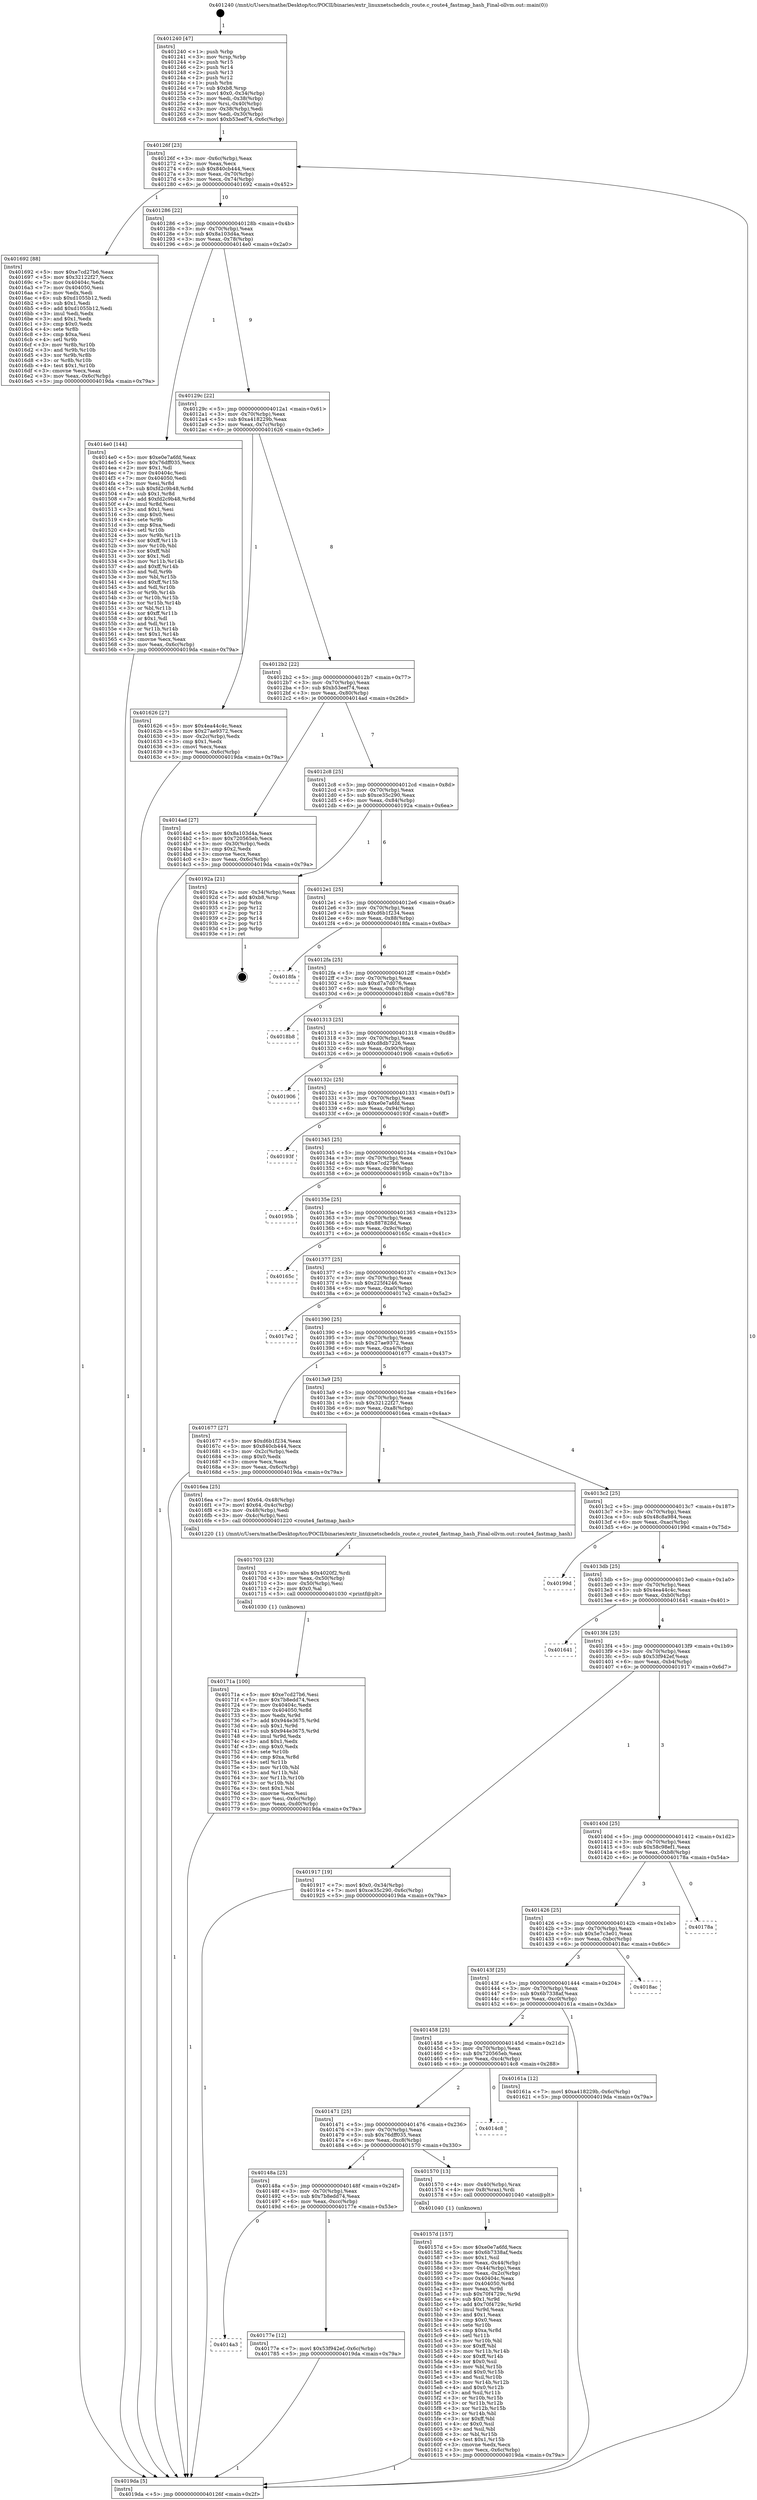 digraph "0x401240" {
  label = "0x401240 (/mnt/c/Users/mathe/Desktop/tcc/POCII/binaries/extr_linuxnetschedcls_route.c_route4_fastmap_hash_Final-ollvm.out::main(0))"
  labelloc = "t"
  node[shape=record]

  Entry [label="",width=0.3,height=0.3,shape=circle,fillcolor=black,style=filled]
  "0x40126f" [label="{
     0x40126f [23]\l
     | [instrs]\l
     &nbsp;&nbsp;0x40126f \<+3\>: mov -0x6c(%rbp),%eax\l
     &nbsp;&nbsp;0x401272 \<+2\>: mov %eax,%ecx\l
     &nbsp;&nbsp;0x401274 \<+6\>: sub $0x840cb444,%ecx\l
     &nbsp;&nbsp;0x40127a \<+3\>: mov %eax,-0x70(%rbp)\l
     &nbsp;&nbsp;0x40127d \<+3\>: mov %ecx,-0x74(%rbp)\l
     &nbsp;&nbsp;0x401280 \<+6\>: je 0000000000401692 \<main+0x452\>\l
  }"]
  "0x401692" [label="{
     0x401692 [88]\l
     | [instrs]\l
     &nbsp;&nbsp;0x401692 \<+5\>: mov $0xe7cd27b6,%eax\l
     &nbsp;&nbsp;0x401697 \<+5\>: mov $0x32122f27,%ecx\l
     &nbsp;&nbsp;0x40169c \<+7\>: mov 0x40404c,%edx\l
     &nbsp;&nbsp;0x4016a3 \<+7\>: mov 0x404050,%esi\l
     &nbsp;&nbsp;0x4016aa \<+2\>: mov %edx,%edi\l
     &nbsp;&nbsp;0x4016ac \<+6\>: sub $0xd1055b12,%edi\l
     &nbsp;&nbsp;0x4016b2 \<+3\>: sub $0x1,%edi\l
     &nbsp;&nbsp;0x4016b5 \<+6\>: add $0xd1055b12,%edi\l
     &nbsp;&nbsp;0x4016bb \<+3\>: imul %edi,%edx\l
     &nbsp;&nbsp;0x4016be \<+3\>: and $0x1,%edx\l
     &nbsp;&nbsp;0x4016c1 \<+3\>: cmp $0x0,%edx\l
     &nbsp;&nbsp;0x4016c4 \<+4\>: sete %r8b\l
     &nbsp;&nbsp;0x4016c8 \<+3\>: cmp $0xa,%esi\l
     &nbsp;&nbsp;0x4016cb \<+4\>: setl %r9b\l
     &nbsp;&nbsp;0x4016cf \<+3\>: mov %r8b,%r10b\l
     &nbsp;&nbsp;0x4016d2 \<+3\>: and %r9b,%r10b\l
     &nbsp;&nbsp;0x4016d5 \<+3\>: xor %r9b,%r8b\l
     &nbsp;&nbsp;0x4016d8 \<+3\>: or %r8b,%r10b\l
     &nbsp;&nbsp;0x4016db \<+4\>: test $0x1,%r10b\l
     &nbsp;&nbsp;0x4016df \<+3\>: cmovne %ecx,%eax\l
     &nbsp;&nbsp;0x4016e2 \<+3\>: mov %eax,-0x6c(%rbp)\l
     &nbsp;&nbsp;0x4016e5 \<+5\>: jmp 00000000004019da \<main+0x79a\>\l
  }"]
  "0x401286" [label="{
     0x401286 [22]\l
     | [instrs]\l
     &nbsp;&nbsp;0x401286 \<+5\>: jmp 000000000040128b \<main+0x4b\>\l
     &nbsp;&nbsp;0x40128b \<+3\>: mov -0x70(%rbp),%eax\l
     &nbsp;&nbsp;0x40128e \<+5\>: sub $0x8a103d4a,%eax\l
     &nbsp;&nbsp;0x401293 \<+3\>: mov %eax,-0x78(%rbp)\l
     &nbsp;&nbsp;0x401296 \<+6\>: je 00000000004014e0 \<main+0x2a0\>\l
  }"]
  Exit [label="",width=0.3,height=0.3,shape=circle,fillcolor=black,style=filled,peripheries=2]
  "0x4014e0" [label="{
     0x4014e0 [144]\l
     | [instrs]\l
     &nbsp;&nbsp;0x4014e0 \<+5\>: mov $0xe0e7a6fd,%eax\l
     &nbsp;&nbsp;0x4014e5 \<+5\>: mov $0x76dff035,%ecx\l
     &nbsp;&nbsp;0x4014ea \<+2\>: mov $0x1,%dl\l
     &nbsp;&nbsp;0x4014ec \<+7\>: mov 0x40404c,%esi\l
     &nbsp;&nbsp;0x4014f3 \<+7\>: mov 0x404050,%edi\l
     &nbsp;&nbsp;0x4014fa \<+3\>: mov %esi,%r8d\l
     &nbsp;&nbsp;0x4014fd \<+7\>: sub $0xfd2c9b48,%r8d\l
     &nbsp;&nbsp;0x401504 \<+4\>: sub $0x1,%r8d\l
     &nbsp;&nbsp;0x401508 \<+7\>: add $0xfd2c9b48,%r8d\l
     &nbsp;&nbsp;0x40150f \<+4\>: imul %r8d,%esi\l
     &nbsp;&nbsp;0x401513 \<+3\>: and $0x1,%esi\l
     &nbsp;&nbsp;0x401516 \<+3\>: cmp $0x0,%esi\l
     &nbsp;&nbsp;0x401519 \<+4\>: sete %r9b\l
     &nbsp;&nbsp;0x40151d \<+3\>: cmp $0xa,%edi\l
     &nbsp;&nbsp;0x401520 \<+4\>: setl %r10b\l
     &nbsp;&nbsp;0x401524 \<+3\>: mov %r9b,%r11b\l
     &nbsp;&nbsp;0x401527 \<+4\>: xor $0xff,%r11b\l
     &nbsp;&nbsp;0x40152b \<+3\>: mov %r10b,%bl\l
     &nbsp;&nbsp;0x40152e \<+3\>: xor $0xff,%bl\l
     &nbsp;&nbsp;0x401531 \<+3\>: xor $0x1,%dl\l
     &nbsp;&nbsp;0x401534 \<+3\>: mov %r11b,%r14b\l
     &nbsp;&nbsp;0x401537 \<+4\>: and $0xff,%r14b\l
     &nbsp;&nbsp;0x40153b \<+3\>: and %dl,%r9b\l
     &nbsp;&nbsp;0x40153e \<+3\>: mov %bl,%r15b\l
     &nbsp;&nbsp;0x401541 \<+4\>: and $0xff,%r15b\l
     &nbsp;&nbsp;0x401545 \<+3\>: and %dl,%r10b\l
     &nbsp;&nbsp;0x401548 \<+3\>: or %r9b,%r14b\l
     &nbsp;&nbsp;0x40154b \<+3\>: or %r10b,%r15b\l
     &nbsp;&nbsp;0x40154e \<+3\>: xor %r15b,%r14b\l
     &nbsp;&nbsp;0x401551 \<+3\>: or %bl,%r11b\l
     &nbsp;&nbsp;0x401554 \<+4\>: xor $0xff,%r11b\l
     &nbsp;&nbsp;0x401558 \<+3\>: or $0x1,%dl\l
     &nbsp;&nbsp;0x40155b \<+3\>: and %dl,%r11b\l
     &nbsp;&nbsp;0x40155e \<+3\>: or %r11b,%r14b\l
     &nbsp;&nbsp;0x401561 \<+4\>: test $0x1,%r14b\l
     &nbsp;&nbsp;0x401565 \<+3\>: cmovne %ecx,%eax\l
     &nbsp;&nbsp;0x401568 \<+3\>: mov %eax,-0x6c(%rbp)\l
     &nbsp;&nbsp;0x40156b \<+5\>: jmp 00000000004019da \<main+0x79a\>\l
  }"]
  "0x40129c" [label="{
     0x40129c [22]\l
     | [instrs]\l
     &nbsp;&nbsp;0x40129c \<+5\>: jmp 00000000004012a1 \<main+0x61\>\l
     &nbsp;&nbsp;0x4012a1 \<+3\>: mov -0x70(%rbp),%eax\l
     &nbsp;&nbsp;0x4012a4 \<+5\>: sub $0xa418229b,%eax\l
     &nbsp;&nbsp;0x4012a9 \<+3\>: mov %eax,-0x7c(%rbp)\l
     &nbsp;&nbsp;0x4012ac \<+6\>: je 0000000000401626 \<main+0x3e6\>\l
  }"]
  "0x4014a3" [label="{
     0x4014a3\l
  }", style=dashed]
  "0x401626" [label="{
     0x401626 [27]\l
     | [instrs]\l
     &nbsp;&nbsp;0x401626 \<+5\>: mov $0x4ea44c4c,%eax\l
     &nbsp;&nbsp;0x40162b \<+5\>: mov $0x27ae9372,%ecx\l
     &nbsp;&nbsp;0x401630 \<+3\>: mov -0x2c(%rbp),%edx\l
     &nbsp;&nbsp;0x401633 \<+3\>: cmp $0x1,%edx\l
     &nbsp;&nbsp;0x401636 \<+3\>: cmovl %ecx,%eax\l
     &nbsp;&nbsp;0x401639 \<+3\>: mov %eax,-0x6c(%rbp)\l
     &nbsp;&nbsp;0x40163c \<+5\>: jmp 00000000004019da \<main+0x79a\>\l
  }"]
  "0x4012b2" [label="{
     0x4012b2 [22]\l
     | [instrs]\l
     &nbsp;&nbsp;0x4012b2 \<+5\>: jmp 00000000004012b7 \<main+0x77\>\l
     &nbsp;&nbsp;0x4012b7 \<+3\>: mov -0x70(%rbp),%eax\l
     &nbsp;&nbsp;0x4012ba \<+5\>: sub $0xb53eef74,%eax\l
     &nbsp;&nbsp;0x4012bf \<+3\>: mov %eax,-0x80(%rbp)\l
     &nbsp;&nbsp;0x4012c2 \<+6\>: je 00000000004014ad \<main+0x26d\>\l
  }"]
  "0x40177e" [label="{
     0x40177e [12]\l
     | [instrs]\l
     &nbsp;&nbsp;0x40177e \<+7\>: movl $0x53f942ef,-0x6c(%rbp)\l
     &nbsp;&nbsp;0x401785 \<+5\>: jmp 00000000004019da \<main+0x79a\>\l
  }"]
  "0x4014ad" [label="{
     0x4014ad [27]\l
     | [instrs]\l
     &nbsp;&nbsp;0x4014ad \<+5\>: mov $0x8a103d4a,%eax\l
     &nbsp;&nbsp;0x4014b2 \<+5\>: mov $0x720565eb,%ecx\l
     &nbsp;&nbsp;0x4014b7 \<+3\>: mov -0x30(%rbp),%edx\l
     &nbsp;&nbsp;0x4014ba \<+3\>: cmp $0x2,%edx\l
     &nbsp;&nbsp;0x4014bd \<+3\>: cmovne %ecx,%eax\l
     &nbsp;&nbsp;0x4014c0 \<+3\>: mov %eax,-0x6c(%rbp)\l
     &nbsp;&nbsp;0x4014c3 \<+5\>: jmp 00000000004019da \<main+0x79a\>\l
  }"]
  "0x4012c8" [label="{
     0x4012c8 [25]\l
     | [instrs]\l
     &nbsp;&nbsp;0x4012c8 \<+5\>: jmp 00000000004012cd \<main+0x8d\>\l
     &nbsp;&nbsp;0x4012cd \<+3\>: mov -0x70(%rbp),%eax\l
     &nbsp;&nbsp;0x4012d0 \<+5\>: sub $0xce35c290,%eax\l
     &nbsp;&nbsp;0x4012d5 \<+6\>: mov %eax,-0x84(%rbp)\l
     &nbsp;&nbsp;0x4012db \<+6\>: je 000000000040192a \<main+0x6ea\>\l
  }"]
  "0x4019da" [label="{
     0x4019da [5]\l
     | [instrs]\l
     &nbsp;&nbsp;0x4019da \<+5\>: jmp 000000000040126f \<main+0x2f\>\l
  }"]
  "0x401240" [label="{
     0x401240 [47]\l
     | [instrs]\l
     &nbsp;&nbsp;0x401240 \<+1\>: push %rbp\l
     &nbsp;&nbsp;0x401241 \<+3\>: mov %rsp,%rbp\l
     &nbsp;&nbsp;0x401244 \<+2\>: push %r15\l
     &nbsp;&nbsp;0x401246 \<+2\>: push %r14\l
     &nbsp;&nbsp;0x401248 \<+2\>: push %r13\l
     &nbsp;&nbsp;0x40124a \<+2\>: push %r12\l
     &nbsp;&nbsp;0x40124c \<+1\>: push %rbx\l
     &nbsp;&nbsp;0x40124d \<+7\>: sub $0xb8,%rsp\l
     &nbsp;&nbsp;0x401254 \<+7\>: movl $0x0,-0x34(%rbp)\l
     &nbsp;&nbsp;0x40125b \<+3\>: mov %edi,-0x38(%rbp)\l
     &nbsp;&nbsp;0x40125e \<+4\>: mov %rsi,-0x40(%rbp)\l
     &nbsp;&nbsp;0x401262 \<+3\>: mov -0x38(%rbp),%edi\l
     &nbsp;&nbsp;0x401265 \<+3\>: mov %edi,-0x30(%rbp)\l
     &nbsp;&nbsp;0x401268 \<+7\>: movl $0xb53eef74,-0x6c(%rbp)\l
  }"]
  "0x40171a" [label="{
     0x40171a [100]\l
     | [instrs]\l
     &nbsp;&nbsp;0x40171a \<+5\>: mov $0xe7cd27b6,%esi\l
     &nbsp;&nbsp;0x40171f \<+5\>: mov $0x7b8edd74,%ecx\l
     &nbsp;&nbsp;0x401724 \<+7\>: mov 0x40404c,%edx\l
     &nbsp;&nbsp;0x40172b \<+8\>: mov 0x404050,%r8d\l
     &nbsp;&nbsp;0x401733 \<+3\>: mov %edx,%r9d\l
     &nbsp;&nbsp;0x401736 \<+7\>: add $0x944e3675,%r9d\l
     &nbsp;&nbsp;0x40173d \<+4\>: sub $0x1,%r9d\l
     &nbsp;&nbsp;0x401741 \<+7\>: sub $0x944e3675,%r9d\l
     &nbsp;&nbsp;0x401748 \<+4\>: imul %r9d,%edx\l
     &nbsp;&nbsp;0x40174c \<+3\>: and $0x1,%edx\l
     &nbsp;&nbsp;0x40174f \<+3\>: cmp $0x0,%edx\l
     &nbsp;&nbsp;0x401752 \<+4\>: sete %r10b\l
     &nbsp;&nbsp;0x401756 \<+4\>: cmp $0xa,%r8d\l
     &nbsp;&nbsp;0x40175a \<+4\>: setl %r11b\l
     &nbsp;&nbsp;0x40175e \<+3\>: mov %r10b,%bl\l
     &nbsp;&nbsp;0x401761 \<+3\>: and %r11b,%bl\l
     &nbsp;&nbsp;0x401764 \<+3\>: xor %r11b,%r10b\l
     &nbsp;&nbsp;0x401767 \<+3\>: or %r10b,%bl\l
     &nbsp;&nbsp;0x40176a \<+3\>: test $0x1,%bl\l
     &nbsp;&nbsp;0x40176d \<+3\>: cmovne %ecx,%esi\l
     &nbsp;&nbsp;0x401770 \<+3\>: mov %esi,-0x6c(%rbp)\l
     &nbsp;&nbsp;0x401773 \<+6\>: mov %eax,-0xd0(%rbp)\l
     &nbsp;&nbsp;0x401779 \<+5\>: jmp 00000000004019da \<main+0x79a\>\l
  }"]
  "0x40192a" [label="{
     0x40192a [21]\l
     | [instrs]\l
     &nbsp;&nbsp;0x40192a \<+3\>: mov -0x34(%rbp),%eax\l
     &nbsp;&nbsp;0x40192d \<+7\>: add $0xb8,%rsp\l
     &nbsp;&nbsp;0x401934 \<+1\>: pop %rbx\l
     &nbsp;&nbsp;0x401935 \<+2\>: pop %r12\l
     &nbsp;&nbsp;0x401937 \<+2\>: pop %r13\l
     &nbsp;&nbsp;0x401939 \<+2\>: pop %r14\l
     &nbsp;&nbsp;0x40193b \<+2\>: pop %r15\l
     &nbsp;&nbsp;0x40193d \<+1\>: pop %rbp\l
     &nbsp;&nbsp;0x40193e \<+1\>: ret\l
  }"]
  "0x4012e1" [label="{
     0x4012e1 [25]\l
     | [instrs]\l
     &nbsp;&nbsp;0x4012e1 \<+5\>: jmp 00000000004012e6 \<main+0xa6\>\l
     &nbsp;&nbsp;0x4012e6 \<+3\>: mov -0x70(%rbp),%eax\l
     &nbsp;&nbsp;0x4012e9 \<+5\>: sub $0xd6b1f234,%eax\l
     &nbsp;&nbsp;0x4012ee \<+6\>: mov %eax,-0x88(%rbp)\l
     &nbsp;&nbsp;0x4012f4 \<+6\>: je 00000000004018fa \<main+0x6ba\>\l
  }"]
  "0x401703" [label="{
     0x401703 [23]\l
     | [instrs]\l
     &nbsp;&nbsp;0x401703 \<+10\>: movabs $0x4020f2,%rdi\l
     &nbsp;&nbsp;0x40170d \<+3\>: mov %eax,-0x50(%rbp)\l
     &nbsp;&nbsp;0x401710 \<+3\>: mov -0x50(%rbp),%esi\l
     &nbsp;&nbsp;0x401713 \<+2\>: mov $0x0,%al\l
     &nbsp;&nbsp;0x401715 \<+5\>: call 0000000000401030 \<printf@plt\>\l
     | [calls]\l
     &nbsp;&nbsp;0x401030 \{1\} (unknown)\l
  }"]
  "0x4018fa" [label="{
     0x4018fa\l
  }", style=dashed]
  "0x4012fa" [label="{
     0x4012fa [25]\l
     | [instrs]\l
     &nbsp;&nbsp;0x4012fa \<+5\>: jmp 00000000004012ff \<main+0xbf\>\l
     &nbsp;&nbsp;0x4012ff \<+3\>: mov -0x70(%rbp),%eax\l
     &nbsp;&nbsp;0x401302 \<+5\>: sub $0xd7a7d076,%eax\l
     &nbsp;&nbsp;0x401307 \<+6\>: mov %eax,-0x8c(%rbp)\l
     &nbsp;&nbsp;0x40130d \<+6\>: je 00000000004018b8 \<main+0x678\>\l
  }"]
  "0x40157d" [label="{
     0x40157d [157]\l
     | [instrs]\l
     &nbsp;&nbsp;0x40157d \<+5\>: mov $0xe0e7a6fd,%ecx\l
     &nbsp;&nbsp;0x401582 \<+5\>: mov $0x6b7338af,%edx\l
     &nbsp;&nbsp;0x401587 \<+3\>: mov $0x1,%sil\l
     &nbsp;&nbsp;0x40158a \<+3\>: mov %eax,-0x44(%rbp)\l
     &nbsp;&nbsp;0x40158d \<+3\>: mov -0x44(%rbp),%eax\l
     &nbsp;&nbsp;0x401590 \<+3\>: mov %eax,-0x2c(%rbp)\l
     &nbsp;&nbsp;0x401593 \<+7\>: mov 0x40404c,%eax\l
     &nbsp;&nbsp;0x40159a \<+8\>: mov 0x404050,%r8d\l
     &nbsp;&nbsp;0x4015a2 \<+3\>: mov %eax,%r9d\l
     &nbsp;&nbsp;0x4015a5 \<+7\>: sub $0x70f4729c,%r9d\l
     &nbsp;&nbsp;0x4015ac \<+4\>: sub $0x1,%r9d\l
     &nbsp;&nbsp;0x4015b0 \<+7\>: add $0x70f4729c,%r9d\l
     &nbsp;&nbsp;0x4015b7 \<+4\>: imul %r9d,%eax\l
     &nbsp;&nbsp;0x4015bb \<+3\>: and $0x1,%eax\l
     &nbsp;&nbsp;0x4015be \<+3\>: cmp $0x0,%eax\l
     &nbsp;&nbsp;0x4015c1 \<+4\>: sete %r10b\l
     &nbsp;&nbsp;0x4015c5 \<+4\>: cmp $0xa,%r8d\l
     &nbsp;&nbsp;0x4015c9 \<+4\>: setl %r11b\l
     &nbsp;&nbsp;0x4015cd \<+3\>: mov %r10b,%bl\l
     &nbsp;&nbsp;0x4015d0 \<+3\>: xor $0xff,%bl\l
     &nbsp;&nbsp;0x4015d3 \<+3\>: mov %r11b,%r14b\l
     &nbsp;&nbsp;0x4015d6 \<+4\>: xor $0xff,%r14b\l
     &nbsp;&nbsp;0x4015da \<+4\>: xor $0x0,%sil\l
     &nbsp;&nbsp;0x4015de \<+3\>: mov %bl,%r15b\l
     &nbsp;&nbsp;0x4015e1 \<+4\>: and $0x0,%r15b\l
     &nbsp;&nbsp;0x4015e5 \<+3\>: and %sil,%r10b\l
     &nbsp;&nbsp;0x4015e8 \<+3\>: mov %r14b,%r12b\l
     &nbsp;&nbsp;0x4015eb \<+4\>: and $0x0,%r12b\l
     &nbsp;&nbsp;0x4015ef \<+3\>: and %sil,%r11b\l
     &nbsp;&nbsp;0x4015f2 \<+3\>: or %r10b,%r15b\l
     &nbsp;&nbsp;0x4015f5 \<+3\>: or %r11b,%r12b\l
     &nbsp;&nbsp;0x4015f8 \<+3\>: xor %r12b,%r15b\l
     &nbsp;&nbsp;0x4015fb \<+3\>: or %r14b,%bl\l
     &nbsp;&nbsp;0x4015fe \<+3\>: xor $0xff,%bl\l
     &nbsp;&nbsp;0x401601 \<+4\>: or $0x0,%sil\l
     &nbsp;&nbsp;0x401605 \<+3\>: and %sil,%bl\l
     &nbsp;&nbsp;0x401608 \<+3\>: or %bl,%r15b\l
     &nbsp;&nbsp;0x40160b \<+4\>: test $0x1,%r15b\l
     &nbsp;&nbsp;0x40160f \<+3\>: cmovne %edx,%ecx\l
     &nbsp;&nbsp;0x401612 \<+3\>: mov %ecx,-0x6c(%rbp)\l
     &nbsp;&nbsp;0x401615 \<+5\>: jmp 00000000004019da \<main+0x79a\>\l
  }"]
  "0x4018b8" [label="{
     0x4018b8\l
  }", style=dashed]
  "0x401313" [label="{
     0x401313 [25]\l
     | [instrs]\l
     &nbsp;&nbsp;0x401313 \<+5\>: jmp 0000000000401318 \<main+0xd8\>\l
     &nbsp;&nbsp;0x401318 \<+3\>: mov -0x70(%rbp),%eax\l
     &nbsp;&nbsp;0x40131b \<+5\>: sub $0xd8db7226,%eax\l
     &nbsp;&nbsp;0x401320 \<+6\>: mov %eax,-0x90(%rbp)\l
     &nbsp;&nbsp;0x401326 \<+6\>: je 0000000000401906 \<main+0x6c6\>\l
  }"]
  "0x40148a" [label="{
     0x40148a [25]\l
     | [instrs]\l
     &nbsp;&nbsp;0x40148a \<+5\>: jmp 000000000040148f \<main+0x24f\>\l
     &nbsp;&nbsp;0x40148f \<+3\>: mov -0x70(%rbp),%eax\l
     &nbsp;&nbsp;0x401492 \<+5\>: sub $0x7b8edd74,%eax\l
     &nbsp;&nbsp;0x401497 \<+6\>: mov %eax,-0xcc(%rbp)\l
     &nbsp;&nbsp;0x40149d \<+6\>: je 000000000040177e \<main+0x53e\>\l
  }"]
  "0x401906" [label="{
     0x401906\l
  }", style=dashed]
  "0x40132c" [label="{
     0x40132c [25]\l
     | [instrs]\l
     &nbsp;&nbsp;0x40132c \<+5\>: jmp 0000000000401331 \<main+0xf1\>\l
     &nbsp;&nbsp;0x401331 \<+3\>: mov -0x70(%rbp),%eax\l
     &nbsp;&nbsp;0x401334 \<+5\>: sub $0xe0e7a6fd,%eax\l
     &nbsp;&nbsp;0x401339 \<+6\>: mov %eax,-0x94(%rbp)\l
     &nbsp;&nbsp;0x40133f \<+6\>: je 000000000040193f \<main+0x6ff\>\l
  }"]
  "0x401570" [label="{
     0x401570 [13]\l
     | [instrs]\l
     &nbsp;&nbsp;0x401570 \<+4\>: mov -0x40(%rbp),%rax\l
     &nbsp;&nbsp;0x401574 \<+4\>: mov 0x8(%rax),%rdi\l
     &nbsp;&nbsp;0x401578 \<+5\>: call 0000000000401040 \<atoi@plt\>\l
     | [calls]\l
     &nbsp;&nbsp;0x401040 \{1\} (unknown)\l
  }"]
  "0x40193f" [label="{
     0x40193f\l
  }", style=dashed]
  "0x401345" [label="{
     0x401345 [25]\l
     | [instrs]\l
     &nbsp;&nbsp;0x401345 \<+5\>: jmp 000000000040134a \<main+0x10a\>\l
     &nbsp;&nbsp;0x40134a \<+3\>: mov -0x70(%rbp),%eax\l
     &nbsp;&nbsp;0x40134d \<+5\>: sub $0xe7cd27b6,%eax\l
     &nbsp;&nbsp;0x401352 \<+6\>: mov %eax,-0x98(%rbp)\l
     &nbsp;&nbsp;0x401358 \<+6\>: je 000000000040195b \<main+0x71b\>\l
  }"]
  "0x401471" [label="{
     0x401471 [25]\l
     | [instrs]\l
     &nbsp;&nbsp;0x401471 \<+5\>: jmp 0000000000401476 \<main+0x236\>\l
     &nbsp;&nbsp;0x401476 \<+3\>: mov -0x70(%rbp),%eax\l
     &nbsp;&nbsp;0x401479 \<+5\>: sub $0x76dff035,%eax\l
     &nbsp;&nbsp;0x40147e \<+6\>: mov %eax,-0xc8(%rbp)\l
     &nbsp;&nbsp;0x401484 \<+6\>: je 0000000000401570 \<main+0x330\>\l
  }"]
  "0x40195b" [label="{
     0x40195b\l
  }", style=dashed]
  "0x40135e" [label="{
     0x40135e [25]\l
     | [instrs]\l
     &nbsp;&nbsp;0x40135e \<+5\>: jmp 0000000000401363 \<main+0x123\>\l
     &nbsp;&nbsp;0x401363 \<+3\>: mov -0x70(%rbp),%eax\l
     &nbsp;&nbsp;0x401366 \<+5\>: sub $0x887828d,%eax\l
     &nbsp;&nbsp;0x40136b \<+6\>: mov %eax,-0x9c(%rbp)\l
     &nbsp;&nbsp;0x401371 \<+6\>: je 000000000040165c \<main+0x41c\>\l
  }"]
  "0x4014c8" [label="{
     0x4014c8\l
  }", style=dashed]
  "0x40165c" [label="{
     0x40165c\l
  }", style=dashed]
  "0x401377" [label="{
     0x401377 [25]\l
     | [instrs]\l
     &nbsp;&nbsp;0x401377 \<+5\>: jmp 000000000040137c \<main+0x13c\>\l
     &nbsp;&nbsp;0x40137c \<+3\>: mov -0x70(%rbp),%eax\l
     &nbsp;&nbsp;0x40137f \<+5\>: sub $0x225f4246,%eax\l
     &nbsp;&nbsp;0x401384 \<+6\>: mov %eax,-0xa0(%rbp)\l
     &nbsp;&nbsp;0x40138a \<+6\>: je 00000000004017e2 \<main+0x5a2\>\l
  }"]
  "0x401458" [label="{
     0x401458 [25]\l
     | [instrs]\l
     &nbsp;&nbsp;0x401458 \<+5\>: jmp 000000000040145d \<main+0x21d\>\l
     &nbsp;&nbsp;0x40145d \<+3\>: mov -0x70(%rbp),%eax\l
     &nbsp;&nbsp;0x401460 \<+5\>: sub $0x720565eb,%eax\l
     &nbsp;&nbsp;0x401465 \<+6\>: mov %eax,-0xc4(%rbp)\l
     &nbsp;&nbsp;0x40146b \<+6\>: je 00000000004014c8 \<main+0x288\>\l
  }"]
  "0x4017e2" [label="{
     0x4017e2\l
  }", style=dashed]
  "0x401390" [label="{
     0x401390 [25]\l
     | [instrs]\l
     &nbsp;&nbsp;0x401390 \<+5\>: jmp 0000000000401395 \<main+0x155\>\l
     &nbsp;&nbsp;0x401395 \<+3\>: mov -0x70(%rbp),%eax\l
     &nbsp;&nbsp;0x401398 \<+5\>: sub $0x27ae9372,%eax\l
     &nbsp;&nbsp;0x40139d \<+6\>: mov %eax,-0xa4(%rbp)\l
     &nbsp;&nbsp;0x4013a3 \<+6\>: je 0000000000401677 \<main+0x437\>\l
  }"]
  "0x40161a" [label="{
     0x40161a [12]\l
     | [instrs]\l
     &nbsp;&nbsp;0x40161a \<+7\>: movl $0xa418229b,-0x6c(%rbp)\l
     &nbsp;&nbsp;0x401621 \<+5\>: jmp 00000000004019da \<main+0x79a\>\l
  }"]
  "0x401677" [label="{
     0x401677 [27]\l
     | [instrs]\l
     &nbsp;&nbsp;0x401677 \<+5\>: mov $0xd6b1f234,%eax\l
     &nbsp;&nbsp;0x40167c \<+5\>: mov $0x840cb444,%ecx\l
     &nbsp;&nbsp;0x401681 \<+3\>: mov -0x2c(%rbp),%edx\l
     &nbsp;&nbsp;0x401684 \<+3\>: cmp $0x0,%edx\l
     &nbsp;&nbsp;0x401687 \<+3\>: cmove %ecx,%eax\l
     &nbsp;&nbsp;0x40168a \<+3\>: mov %eax,-0x6c(%rbp)\l
     &nbsp;&nbsp;0x40168d \<+5\>: jmp 00000000004019da \<main+0x79a\>\l
  }"]
  "0x4013a9" [label="{
     0x4013a9 [25]\l
     | [instrs]\l
     &nbsp;&nbsp;0x4013a9 \<+5\>: jmp 00000000004013ae \<main+0x16e\>\l
     &nbsp;&nbsp;0x4013ae \<+3\>: mov -0x70(%rbp),%eax\l
     &nbsp;&nbsp;0x4013b1 \<+5\>: sub $0x32122f27,%eax\l
     &nbsp;&nbsp;0x4013b6 \<+6\>: mov %eax,-0xa8(%rbp)\l
     &nbsp;&nbsp;0x4013bc \<+6\>: je 00000000004016ea \<main+0x4aa\>\l
  }"]
  "0x40143f" [label="{
     0x40143f [25]\l
     | [instrs]\l
     &nbsp;&nbsp;0x40143f \<+5\>: jmp 0000000000401444 \<main+0x204\>\l
     &nbsp;&nbsp;0x401444 \<+3\>: mov -0x70(%rbp),%eax\l
     &nbsp;&nbsp;0x401447 \<+5\>: sub $0x6b7338af,%eax\l
     &nbsp;&nbsp;0x40144c \<+6\>: mov %eax,-0xc0(%rbp)\l
     &nbsp;&nbsp;0x401452 \<+6\>: je 000000000040161a \<main+0x3da\>\l
  }"]
  "0x4016ea" [label="{
     0x4016ea [25]\l
     | [instrs]\l
     &nbsp;&nbsp;0x4016ea \<+7\>: movl $0x64,-0x48(%rbp)\l
     &nbsp;&nbsp;0x4016f1 \<+7\>: movl $0x64,-0x4c(%rbp)\l
     &nbsp;&nbsp;0x4016f8 \<+3\>: mov -0x48(%rbp),%edi\l
     &nbsp;&nbsp;0x4016fb \<+3\>: mov -0x4c(%rbp),%esi\l
     &nbsp;&nbsp;0x4016fe \<+5\>: call 0000000000401220 \<route4_fastmap_hash\>\l
     | [calls]\l
     &nbsp;&nbsp;0x401220 \{1\} (/mnt/c/Users/mathe/Desktop/tcc/POCII/binaries/extr_linuxnetschedcls_route.c_route4_fastmap_hash_Final-ollvm.out::route4_fastmap_hash)\l
  }"]
  "0x4013c2" [label="{
     0x4013c2 [25]\l
     | [instrs]\l
     &nbsp;&nbsp;0x4013c2 \<+5\>: jmp 00000000004013c7 \<main+0x187\>\l
     &nbsp;&nbsp;0x4013c7 \<+3\>: mov -0x70(%rbp),%eax\l
     &nbsp;&nbsp;0x4013ca \<+5\>: sub $0x48c8a984,%eax\l
     &nbsp;&nbsp;0x4013cf \<+6\>: mov %eax,-0xac(%rbp)\l
     &nbsp;&nbsp;0x4013d5 \<+6\>: je 000000000040199d \<main+0x75d\>\l
  }"]
  "0x4018ac" [label="{
     0x4018ac\l
  }", style=dashed]
  "0x40199d" [label="{
     0x40199d\l
  }", style=dashed]
  "0x4013db" [label="{
     0x4013db [25]\l
     | [instrs]\l
     &nbsp;&nbsp;0x4013db \<+5\>: jmp 00000000004013e0 \<main+0x1a0\>\l
     &nbsp;&nbsp;0x4013e0 \<+3\>: mov -0x70(%rbp),%eax\l
     &nbsp;&nbsp;0x4013e3 \<+5\>: sub $0x4ea44c4c,%eax\l
     &nbsp;&nbsp;0x4013e8 \<+6\>: mov %eax,-0xb0(%rbp)\l
     &nbsp;&nbsp;0x4013ee \<+6\>: je 0000000000401641 \<main+0x401\>\l
  }"]
  "0x401426" [label="{
     0x401426 [25]\l
     | [instrs]\l
     &nbsp;&nbsp;0x401426 \<+5\>: jmp 000000000040142b \<main+0x1eb\>\l
     &nbsp;&nbsp;0x40142b \<+3\>: mov -0x70(%rbp),%eax\l
     &nbsp;&nbsp;0x40142e \<+5\>: sub $0x5e7c3e01,%eax\l
     &nbsp;&nbsp;0x401433 \<+6\>: mov %eax,-0xbc(%rbp)\l
     &nbsp;&nbsp;0x401439 \<+6\>: je 00000000004018ac \<main+0x66c\>\l
  }"]
  "0x401641" [label="{
     0x401641\l
  }", style=dashed]
  "0x4013f4" [label="{
     0x4013f4 [25]\l
     | [instrs]\l
     &nbsp;&nbsp;0x4013f4 \<+5\>: jmp 00000000004013f9 \<main+0x1b9\>\l
     &nbsp;&nbsp;0x4013f9 \<+3\>: mov -0x70(%rbp),%eax\l
     &nbsp;&nbsp;0x4013fc \<+5\>: sub $0x53f942ef,%eax\l
     &nbsp;&nbsp;0x401401 \<+6\>: mov %eax,-0xb4(%rbp)\l
     &nbsp;&nbsp;0x401407 \<+6\>: je 0000000000401917 \<main+0x6d7\>\l
  }"]
  "0x40178a" [label="{
     0x40178a\l
  }", style=dashed]
  "0x401917" [label="{
     0x401917 [19]\l
     | [instrs]\l
     &nbsp;&nbsp;0x401917 \<+7\>: movl $0x0,-0x34(%rbp)\l
     &nbsp;&nbsp;0x40191e \<+7\>: movl $0xce35c290,-0x6c(%rbp)\l
     &nbsp;&nbsp;0x401925 \<+5\>: jmp 00000000004019da \<main+0x79a\>\l
  }"]
  "0x40140d" [label="{
     0x40140d [25]\l
     | [instrs]\l
     &nbsp;&nbsp;0x40140d \<+5\>: jmp 0000000000401412 \<main+0x1d2\>\l
     &nbsp;&nbsp;0x401412 \<+3\>: mov -0x70(%rbp),%eax\l
     &nbsp;&nbsp;0x401415 \<+5\>: sub $0x58c98ef1,%eax\l
     &nbsp;&nbsp;0x40141a \<+6\>: mov %eax,-0xb8(%rbp)\l
     &nbsp;&nbsp;0x401420 \<+6\>: je 000000000040178a \<main+0x54a\>\l
  }"]
  Entry -> "0x401240" [label=" 1"]
  "0x40126f" -> "0x401692" [label=" 1"]
  "0x40126f" -> "0x401286" [label=" 10"]
  "0x40192a" -> Exit [label=" 1"]
  "0x401286" -> "0x4014e0" [label=" 1"]
  "0x401286" -> "0x40129c" [label=" 9"]
  "0x401917" -> "0x4019da" [label=" 1"]
  "0x40129c" -> "0x401626" [label=" 1"]
  "0x40129c" -> "0x4012b2" [label=" 8"]
  "0x40177e" -> "0x4019da" [label=" 1"]
  "0x4012b2" -> "0x4014ad" [label=" 1"]
  "0x4012b2" -> "0x4012c8" [label=" 7"]
  "0x4014ad" -> "0x4019da" [label=" 1"]
  "0x401240" -> "0x40126f" [label=" 1"]
  "0x4019da" -> "0x40126f" [label=" 10"]
  "0x4014e0" -> "0x4019da" [label=" 1"]
  "0x40148a" -> "0x4014a3" [label=" 0"]
  "0x4012c8" -> "0x40192a" [label=" 1"]
  "0x4012c8" -> "0x4012e1" [label=" 6"]
  "0x40148a" -> "0x40177e" [label=" 1"]
  "0x4012e1" -> "0x4018fa" [label=" 0"]
  "0x4012e1" -> "0x4012fa" [label=" 6"]
  "0x40171a" -> "0x4019da" [label=" 1"]
  "0x4012fa" -> "0x4018b8" [label=" 0"]
  "0x4012fa" -> "0x401313" [label=" 6"]
  "0x401703" -> "0x40171a" [label=" 1"]
  "0x401313" -> "0x401906" [label=" 0"]
  "0x401313" -> "0x40132c" [label=" 6"]
  "0x4016ea" -> "0x401703" [label=" 1"]
  "0x40132c" -> "0x40193f" [label=" 0"]
  "0x40132c" -> "0x401345" [label=" 6"]
  "0x401692" -> "0x4019da" [label=" 1"]
  "0x401345" -> "0x40195b" [label=" 0"]
  "0x401345" -> "0x40135e" [label=" 6"]
  "0x401626" -> "0x4019da" [label=" 1"]
  "0x40135e" -> "0x40165c" [label=" 0"]
  "0x40135e" -> "0x401377" [label=" 6"]
  "0x40161a" -> "0x4019da" [label=" 1"]
  "0x401377" -> "0x4017e2" [label=" 0"]
  "0x401377" -> "0x401390" [label=" 6"]
  "0x401570" -> "0x40157d" [label=" 1"]
  "0x401390" -> "0x401677" [label=" 1"]
  "0x401390" -> "0x4013a9" [label=" 5"]
  "0x401471" -> "0x40148a" [label=" 1"]
  "0x4013a9" -> "0x4016ea" [label=" 1"]
  "0x4013a9" -> "0x4013c2" [label=" 4"]
  "0x401677" -> "0x4019da" [label=" 1"]
  "0x4013c2" -> "0x40199d" [label=" 0"]
  "0x4013c2" -> "0x4013db" [label=" 4"]
  "0x401458" -> "0x401471" [label=" 2"]
  "0x4013db" -> "0x401641" [label=" 0"]
  "0x4013db" -> "0x4013f4" [label=" 4"]
  "0x40157d" -> "0x4019da" [label=" 1"]
  "0x4013f4" -> "0x401917" [label=" 1"]
  "0x4013f4" -> "0x40140d" [label=" 3"]
  "0x40143f" -> "0x401458" [label=" 2"]
  "0x40140d" -> "0x40178a" [label=" 0"]
  "0x40140d" -> "0x401426" [label=" 3"]
  "0x401458" -> "0x4014c8" [label=" 0"]
  "0x401426" -> "0x4018ac" [label=" 0"]
  "0x401426" -> "0x40143f" [label=" 3"]
  "0x401471" -> "0x401570" [label=" 1"]
  "0x40143f" -> "0x40161a" [label=" 1"]
}
